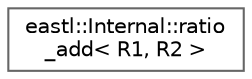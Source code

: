 digraph "类继承关系图"
{
 // LATEX_PDF_SIZE
  bgcolor="transparent";
  edge [fontname=Helvetica,fontsize=10,labelfontname=Helvetica,labelfontsize=10];
  node [fontname=Helvetica,fontsize=10,shape=box,height=0.2,width=0.4];
  rankdir="LR";
  Node0 [id="Node000000",label="eastl::Internal::ratio\l_add\< R1, R2 \>",height=0.2,width=0.4,color="grey40", fillcolor="white", style="filled",URL="$structeastl_1_1_internal_1_1ratio__add.html",tooltip=" "];
}
